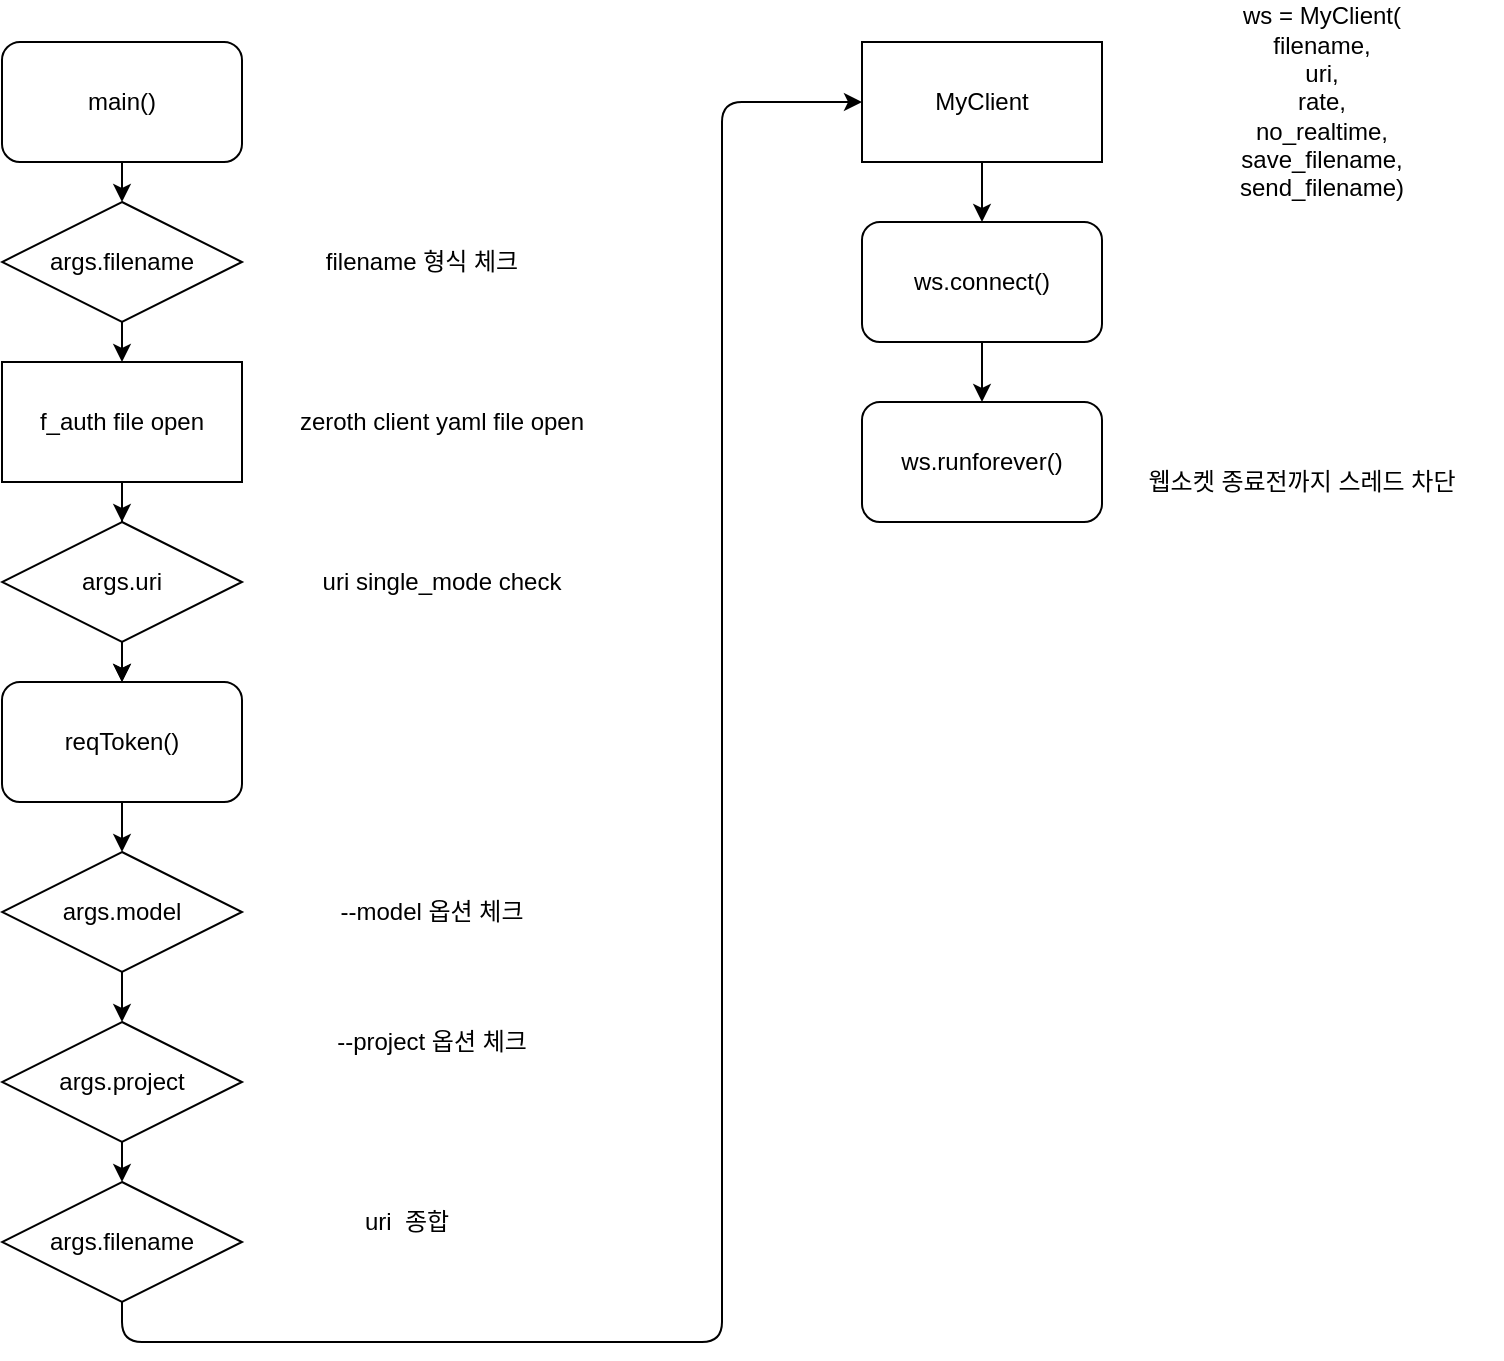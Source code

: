 <mxfile version="14.9.4" type="github">
  <diagram id="sEROPakHyFahvjbdkEml" name="Page-1">
    <mxGraphModel dx="1422" dy="760" grid="1" gridSize="10" guides="1" tooltips="1" connect="1" arrows="1" fold="1" page="1" pageScale="1" pageWidth="1100" pageHeight="850" math="0" shadow="0">
      <root>
        <mxCell id="0" />
        <mxCell id="1" parent="0" />
        <mxCell id="_VtNN-oETXXHtoScmHqq-2" value="" style="edgeStyle=orthogonalEdgeStyle;rounded=0;orthogonalLoop=1;jettySize=auto;html=1;" edge="1" parent="1" source="N1FK3utdlKtRkK0WbqIv-13" target="N1FK3utdlKtRkK0WbqIv-26">
          <mxGeometry relative="1" as="geometry" />
        </mxCell>
        <mxCell id="N1FK3utdlKtRkK0WbqIv-13" value="f_auth file open" style="rounded=0;whiteSpace=wrap;html=1;" parent="1" vertex="1">
          <mxGeometry x="80" y="180" width="120" height="60" as="geometry" />
        </mxCell>
        <mxCell id="N1FK3utdlKtRkK0WbqIv-14" value="args.filename" style="rhombus;whiteSpace=wrap;html=1;" parent="1" vertex="1">
          <mxGeometry x="80" y="100" width="120" height="60" as="geometry" />
        </mxCell>
        <mxCell id="N1FK3utdlKtRkK0WbqIv-21" value="" style="endArrow=classic;html=1;exitX=0.5;exitY=1;exitDx=0;exitDy=0;entryX=0.5;entryY=0;entryDx=0;entryDy=0;" parent="1" source="N1FK3utdlKtRkK0WbqIv-14" target="N1FK3utdlKtRkK0WbqIv-13" edge="1">
          <mxGeometry width="50" height="50" relative="1" as="geometry">
            <mxPoint x="480" y="250" as="sourcePoint" />
            <mxPoint x="140" y="190" as="targetPoint" />
          </mxGeometry>
        </mxCell>
        <mxCell id="N1FK3utdlKtRkK0WbqIv-22" value="main()" style="rounded=1;whiteSpace=wrap;html=1;" parent="1" vertex="1">
          <mxGeometry x="80" y="20" width="120" height="60" as="geometry" />
        </mxCell>
        <mxCell id="N1FK3utdlKtRkK0WbqIv-24" value="args.uri" style="rhombus;whiteSpace=wrap;html=1;" parent="1" vertex="1">
          <mxGeometry x="80" y="260" width="120" height="60" as="geometry" />
        </mxCell>
        <mxCell id="N1FK3utdlKtRkK0WbqIv-26" value="reqToken()" style="rounded=1;whiteSpace=wrap;html=1;" parent="1" vertex="1">
          <mxGeometry x="80" y="340" width="120" height="60" as="geometry" />
        </mxCell>
        <mxCell id="N1FK3utdlKtRkK0WbqIv-27" value="args.model" style="rhombus;whiteSpace=wrap;html=1;" parent="1" vertex="1">
          <mxGeometry x="80" y="425" width="120" height="60" as="geometry" />
        </mxCell>
        <mxCell id="N1FK3utdlKtRkK0WbqIv-28" value="args.project" style="rhombus;whiteSpace=wrap;html=1;" parent="1" vertex="1">
          <mxGeometry x="80" y="510" width="120" height="60" as="geometry" />
        </mxCell>
        <mxCell id="N1FK3utdlKtRkK0WbqIv-29" value="args.filename" style="rhombus;whiteSpace=wrap;html=1;" parent="1" vertex="1">
          <mxGeometry x="80" y="590" width="120" height="60" as="geometry" />
        </mxCell>
        <mxCell id="N1FK3utdlKtRkK0WbqIv-33" value="" style="endArrow=classic;html=1;entryX=0.5;entryY=0;entryDx=0;entryDy=0;" parent="1" target="N1FK3utdlKtRkK0WbqIv-24" edge="1">
          <mxGeometry width="50" height="50" relative="1" as="geometry">
            <mxPoint x="140" y="240" as="sourcePoint" />
            <mxPoint x="150" y="190" as="targetPoint" />
          </mxGeometry>
        </mxCell>
        <mxCell id="N1FK3utdlKtRkK0WbqIv-34" value="" style="endArrow=classic;html=1;entryX=0.5;entryY=0;entryDx=0;entryDy=0;" parent="1" target="N1FK3utdlKtRkK0WbqIv-26" edge="1">
          <mxGeometry width="50" height="50" relative="1" as="geometry">
            <mxPoint x="140" y="320" as="sourcePoint" />
            <mxPoint x="160" y="200" as="targetPoint" />
          </mxGeometry>
        </mxCell>
        <mxCell id="N1FK3utdlKtRkK0WbqIv-35" value="" style="endArrow=classic;html=1;exitX=0.5;exitY=1;exitDx=0;exitDy=0;entryX=0.5;entryY=0;entryDx=0;entryDy=0;" parent="1" source="N1FK3utdlKtRkK0WbqIv-26" target="N1FK3utdlKtRkK0WbqIv-27" edge="1">
          <mxGeometry width="50" height="50" relative="1" as="geometry">
            <mxPoint x="170" y="190" as="sourcePoint" />
            <mxPoint x="170" y="210" as="targetPoint" />
          </mxGeometry>
        </mxCell>
        <mxCell id="N1FK3utdlKtRkK0WbqIv-36" value="" style="endArrow=classic;html=1;entryX=0.5;entryY=0;entryDx=0;entryDy=0;exitX=0.5;exitY=1;exitDx=0;exitDy=0;" parent="1" target="N1FK3utdlKtRkK0WbqIv-28" edge="1" source="N1FK3utdlKtRkK0WbqIv-27">
          <mxGeometry width="50" height="50" relative="1" as="geometry">
            <mxPoint x="140" y="490" as="sourcePoint" />
            <mxPoint x="180" y="220" as="targetPoint" />
          </mxGeometry>
        </mxCell>
        <mxCell id="N1FK3utdlKtRkK0WbqIv-37" value="" style="endArrow=classic;html=1;exitX=0.5;exitY=1;exitDx=0;exitDy=0;entryX=0.5;entryY=0;entryDx=0;entryDy=0;" parent="1" source="N1FK3utdlKtRkK0WbqIv-28" target="N1FK3utdlKtRkK0WbqIv-29" edge="1">
          <mxGeometry width="50" height="50" relative="1" as="geometry">
            <mxPoint x="190" y="210" as="sourcePoint" />
            <mxPoint x="150" y="590" as="targetPoint" />
          </mxGeometry>
        </mxCell>
        <mxCell id="N1FK3utdlKtRkK0WbqIv-39" value="MyClient" style="rounded=0;whiteSpace=wrap;html=1;" parent="1" vertex="1">
          <mxGeometry x="510" y="20" width="120" height="60" as="geometry" />
        </mxCell>
        <mxCell id="N1FK3utdlKtRkK0WbqIv-40" value="" style="endArrow=classic;html=1;entryX=0;entryY=0.5;entryDx=0;entryDy=0;exitX=0.5;exitY=1;exitDx=0;exitDy=0;" parent="1" source="N1FK3utdlKtRkK0WbqIv-29" target="N1FK3utdlKtRkK0WbqIv-39" edge="1">
          <mxGeometry width="50" height="50" relative="1" as="geometry">
            <mxPoint x="140" y="690" as="sourcePoint" />
            <mxPoint x="370" y="50" as="targetPoint" />
            <Array as="points">
              <mxPoint x="140" y="670" />
              <mxPoint x="440" y="670" />
              <mxPoint x="440" y="50" />
            </Array>
          </mxGeometry>
        </mxCell>
        <mxCell id="N1FK3utdlKtRkK0WbqIv-42" value="filename 형식 체크" style="text;html=1;strokeColor=none;fillColor=none;align=center;verticalAlign=middle;whiteSpace=wrap;rounded=0;" parent="1" vertex="1">
          <mxGeometry x="220" y="120" width="140" height="20" as="geometry" />
        </mxCell>
        <mxCell id="N1FK3utdlKtRkK0WbqIv-43" value="zeroth client yaml file open" style="text;html=1;strokeColor=none;fillColor=none;align=center;verticalAlign=middle;whiteSpace=wrap;rounded=0;" parent="1" vertex="1">
          <mxGeometry x="220" y="200" width="160" height="20" as="geometry" />
        </mxCell>
        <mxCell id="N1FK3utdlKtRkK0WbqIv-44" value="uri single_mode check" style="text;html=1;strokeColor=none;fillColor=none;align=center;verticalAlign=middle;whiteSpace=wrap;rounded=0;" parent="1" vertex="1">
          <mxGeometry x="220" y="280" width="160" height="20" as="geometry" />
        </mxCell>
        <mxCell id="N1FK3utdlKtRkK0WbqIv-45" value="--model 옵션 체크" style="text;html=1;strokeColor=none;fillColor=none;align=center;verticalAlign=middle;whiteSpace=wrap;rounded=0;" parent="1" vertex="1">
          <mxGeometry x="230" y="445" width="130" height="20" as="geometry" />
        </mxCell>
        <mxCell id="N1FK3utdlKtRkK0WbqIv-46" value="" style="endArrow=classic;html=1;exitX=0.5;exitY=1;exitDx=0;exitDy=0;" parent="1" source="N1FK3utdlKtRkK0WbqIv-22" target="N1FK3utdlKtRkK0WbqIv-14" edge="1">
          <mxGeometry width="50" height="50" relative="1" as="geometry">
            <mxPoint x="440" y="220" as="sourcePoint" />
            <mxPoint x="260" y="100" as="targetPoint" />
          </mxGeometry>
        </mxCell>
        <mxCell id="N1FK3utdlKtRkK0WbqIv-47" value="--project 옵션 체크" style="text;html=1;strokeColor=none;fillColor=none;align=center;verticalAlign=middle;whiteSpace=wrap;rounded=0;" parent="1" vertex="1">
          <mxGeometry x="235" y="510" width="120" height="20" as="geometry" />
        </mxCell>
        <mxCell id="N1FK3utdlKtRkK0WbqIv-48" value="uri&amp;nbsp; 종합" style="text;html=1;strokeColor=none;fillColor=none;align=center;verticalAlign=middle;whiteSpace=wrap;rounded=0;" parent="1" vertex="1">
          <mxGeometry x="235" y="600" width="95" height="20" as="geometry" />
        </mxCell>
        <mxCell id="_VtNN-oETXXHtoScmHqq-1" value="ws.connect()" style="rounded=1;whiteSpace=wrap;html=1;" vertex="1" parent="1">
          <mxGeometry x="510" y="110" width="120" height="60" as="geometry" />
        </mxCell>
        <mxCell id="_VtNN-oETXXHtoScmHqq-3" value="" style="endArrow=classic;html=1;entryX=0.5;entryY=0;entryDx=0;entryDy=0;exitX=0.5;exitY=1;exitDx=0;exitDy=0;" edge="1" parent="1" source="N1FK3utdlKtRkK0WbqIv-39" target="_VtNN-oETXXHtoScmHqq-1">
          <mxGeometry width="50" height="50" relative="1" as="geometry">
            <mxPoint x="50" y="330" as="sourcePoint" />
            <mxPoint x="50" y="350" as="targetPoint" />
          </mxGeometry>
        </mxCell>
        <mxCell id="_VtNN-oETXXHtoScmHqq-4" value="ws.runforever()" style="rounded=1;whiteSpace=wrap;html=1;" vertex="1" parent="1">
          <mxGeometry x="510" y="200" width="120" height="60" as="geometry" />
        </mxCell>
        <mxCell id="_VtNN-oETXXHtoScmHqq-5" value="" style="endArrow=classic;html=1;exitX=0.5;exitY=1;exitDx=0;exitDy=0;entryX=0.5;entryY=0;entryDx=0;entryDy=0;" edge="1" parent="1" target="_VtNN-oETXXHtoScmHqq-4" source="_VtNN-oETXXHtoScmHqq-1">
          <mxGeometry width="50" height="50" relative="1" as="geometry">
            <mxPoint x="570" y="210" as="sourcePoint" />
            <mxPoint x="570" y="240" as="targetPoint" />
          </mxGeometry>
        </mxCell>
        <mxCell id="_VtNN-oETXXHtoScmHqq-6" value="웹소켓 종료전까지 스레드 차단" style="text;html=1;strokeColor=none;fillColor=none;align=center;verticalAlign=middle;whiteSpace=wrap;rounded=0;" vertex="1" parent="1">
          <mxGeometry x="630" y="230" width="200" height="20" as="geometry" />
        </mxCell>
        <mxCell id="_VtNN-oETXXHtoScmHqq-12" value="ws = MyClient(&lt;br&gt;filename,&lt;br&gt;uri,&lt;br&gt;rate,&lt;br&gt;no_realtime,&lt;br&gt;save_filename,&lt;br&gt;send_filename)" style="text;html=1;strokeColor=none;fillColor=none;align=center;verticalAlign=middle;whiteSpace=wrap;rounded=0;" vertex="1" parent="1">
          <mxGeometry x="650" width="180" height="100" as="geometry" />
        </mxCell>
      </root>
    </mxGraphModel>
  </diagram>
</mxfile>

